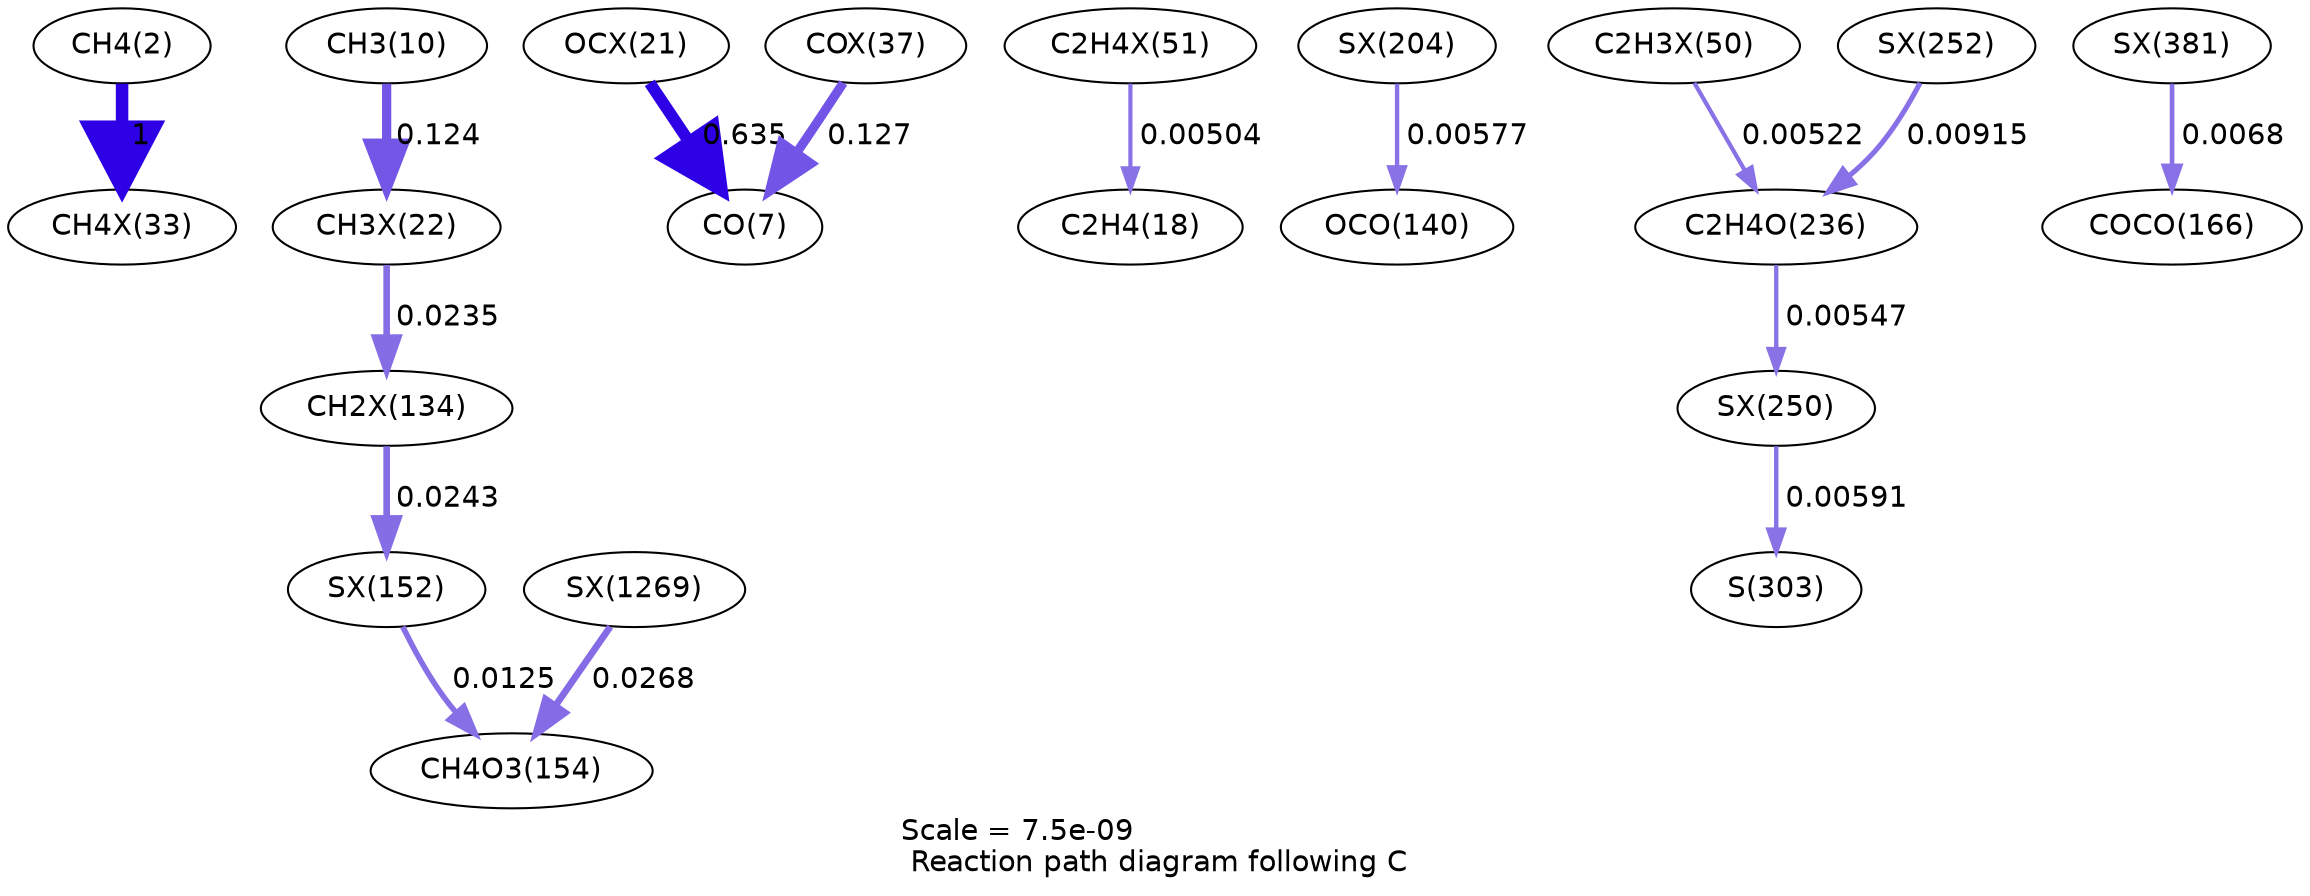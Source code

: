 digraph reaction_paths {
center=1;
s4 -> s62[fontname="Helvetica", penwidth=6, arrowsize=3, color="0.7, 1.5, 0.9"
, label=" 1"];
s12 -> s57[fontname="Helvetica", penwidth=4.43, arrowsize=2.21, color="0.7, 0.624, 0.9"
, label=" 0.124"];
s57 -> s78[fontname="Helvetica", penwidth=3.17, arrowsize=1.58, color="0.7, 0.524, 0.9"
, label=" 0.0235"];
s78 -> s81[fontname="Helvetica", penwidth=3.19, arrowsize=1.6, color="0.7, 0.524, 0.9"
, label=" 0.0243"];
s56 -> s9[fontname="Helvetica", penwidth=5.66, arrowsize=2.83, color="0.7, 1.14, 0.9"
, label=" 0.635"];
s66 -> s9[fontname="Helvetica", penwidth=4.44, arrowsize=2.22, color="0.7, 0.627, 0.9"
, label=" 0.127"];
s77 -> s20[fontname="Helvetica", penwidth=2.01, arrowsize=1, color="0.7, 0.505, 0.9"
, label=" 0.00504"];
s87 -> s26[fontname="Helvetica", penwidth=2.11, arrowsize=1.05, color="0.7, 0.506, 0.9"
, label=" 0.00577"];
s76 -> s37[fontname="Helvetica", penwidth=2.03, arrowsize=1.02, color="0.7, 0.505, 0.9"
, label=" 0.00522"];
s91 -> s37[fontname="Helvetica", penwidth=2.46, arrowsize=1.23, color="0.7, 0.509, 0.9"
, label=" 0.00915"];
s37 -> s90[fontname="Helvetica", penwidth=2.07, arrowsize=1.03, color="0.7, 0.505, 0.9"
, label=" 0.00547"];
s90 -> s38[fontname="Helvetica", penwidth=2.13, arrowsize=1.06, color="0.7, 0.506, 0.9"
, label=" 0.00591"];
s99 -> s29[fontname="Helvetica", penwidth=2.23, arrowsize=1.12, color="0.7, 0.507, 0.9"
, label=" 0.0068"];
s130 -> s28[fontname="Helvetica", penwidth=3.27, arrowsize=1.63, color="0.7, 0.527, 0.9"
, label=" 0.0268"];
s81 -> s28[fontname="Helvetica", penwidth=2.69, arrowsize=1.35, color="0.7, 0.513, 0.9"
, label=" 0.0125"];
s4 [ fontname="Helvetica", label="CH4(2)"];
s9 [ fontname="Helvetica", label="CO(7)"];
s12 [ fontname="Helvetica", label="CH3(10)"];
s20 [ fontname="Helvetica", label="C2H4(18)"];
s26 [ fontname="Helvetica", label="OCO(140)"];
s28 [ fontname="Helvetica", label="CH4O3(154)"];
s29 [ fontname="Helvetica", label="COCO(166)"];
s37 [ fontname="Helvetica", label="C2H4O(236)"];
s38 [ fontname="Helvetica", label="S(303)"];
s56 [ fontname="Helvetica", label="OCX(21)"];
s57 [ fontname="Helvetica", label="CH3X(22)"];
s62 [ fontname="Helvetica", label="CH4X(33)"];
s66 [ fontname="Helvetica", label="COX(37)"];
s76 [ fontname="Helvetica", label="C2H3X(50)"];
s77 [ fontname="Helvetica", label="C2H4X(51)"];
s78 [ fontname="Helvetica", label="CH2X(134)"];
s81 [ fontname="Helvetica", label="SX(152)"];
s87 [ fontname="Helvetica", label="SX(204)"];
s90 [ fontname="Helvetica", label="SX(250)"];
s91 [ fontname="Helvetica", label="SX(252)"];
s99 [ fontname="Helvetica", label="SX(381)"];
s130 [ fontname="Helvetica", label="SX(1269)"];
 label = "Scale = 7.5e-09\l Reaction path diagram following C";
 fontname = "Helvetica";
}
